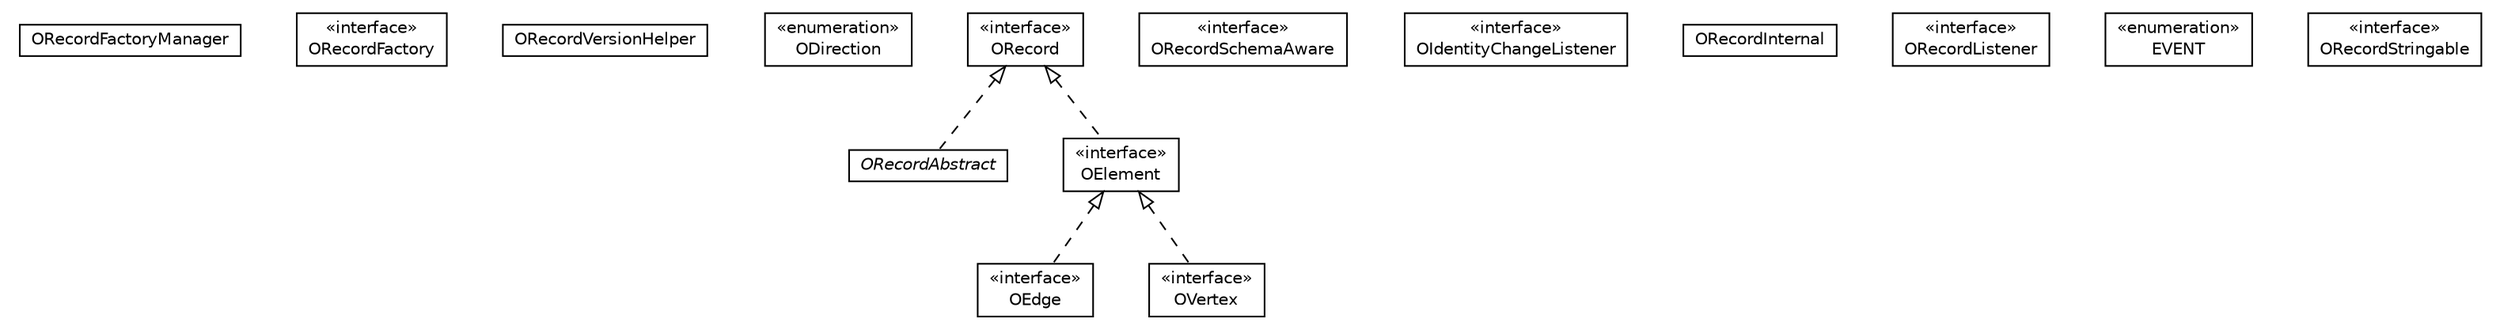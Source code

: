 #!/usr/local/bin/dot
#
# Class diagram 
# Generated by UMLGraph version R5_6-24-gf6e263 (http://www.umlgraph.org/)
#

digraph G {
	edge [fontname="Helvetica",fontsize=10,labelfontname="Helvetica",labelfontsize=10];
	node [fontname="Helvetica",fontsize=10,shape=plaintext];
	nodesep=0.25;
	ranksep=0.5;
	// com.orientechnologies.orient.core.record.ORecordFactoryManager
	c108567 [label=<<table title="com.orientechnologies.orient.core.record.ORecordFactoryManager" border="0" cellborder="1" cellspacing="0" cellpadding="2" port="p" href="./ORecordFactoryManager.html">
		<tr><td><table border="0" cellspacing="0" cellpadding="1">
<tr><td align="center" balign="center"> ORecordFactoryManager </td></tr>
		</table></td></tr>
		</table>>, URL="./ORecordFactoryManager.html", fontname="Helvetica", fontcolor="black", fontsize=10.0];
	// com.orientechnologies.orient.core.record.ORecordFactoryManager.ORecordFactory
	c108568 [label=<<table title="com.orientechnologies.orient.core.record.ORecordFactoryManager.ORecordFactory" border="0" cellborder="1" cellspacing="0" cellpadding="2" port="p" href="./ORecordFactoryManager.ORecordFactory.html">
		<tr><td><table border="0" cellspacing="0" cellpadding="1">
<tr><td align="center" balign="center"> &#171;interface&#187; </td></tr>
<tr><td align="center" balign="center"> ORecordFactory </td></tr>
		</table></td></tr>
		</table>>, URL="./ORecordFactoryManager.ORecordFactory.html", fontname="Helvetica", fontcolor="black", fontsize=10.0];
	// com.orientechnologies.orient.core.record.ORecordVersionHelper
	c108569 [label=<<table title="com.orientechnologies.orient.core.record.ORecordVersionHelper" border="0" cellborder="1" cellspacing="0" cellpadding="2" port="p" href="./ORecordVersionHelper.html">
		<tr><td><table border="0" cellspacing="0" cellpadding="1">
<tr><td align="center" balign="center"> ORecordVersionHelper </td></tr>
		</table></td></tr>
		</table>>, URL="./ORecordVersionHelper.html", fontname="Helvetica", fontcolor="black", fontsize=10.0];
	// com.orientechnologies.orient.core.record.ODirection
	c108570 [label=<<table title="com.orientechnologies.orient.core.record.ODirection" border="0" cellborder="1" cellspacing="0" cellpadding="2" port="p" href="./ODirection.html">
		<tr><td><table border="0" cellspacing="0" cellpadding="1">
<tr><td align="center" balign="center"> &#171;enumeration&#187; </td></tr>
<tr><td align="center" balign="center"> ODirection </td></tr>
		</table></td></tr>
		</table>>, URL="./ODirection.html", fontname="Helvetica", fontcolor="black", fontsize=10.0];
	// com.orientechnologies.orient.core.record.OEdge
	c108571 [label=<<table title="com.orientechnologies.orient.core.record.OEdge" border="0" cellborder="1" cellspacing="0" cellpadding="2" port="p" href="./OEdge.html">
		<tr><td><table border="0" cellspacing="0" cellpadding="1">
<tr><td align="center" balign="center"> &#171;interface&#187; </td></tr>
<tr><td align="center" balign="center"> OEdge </td></tr>
		</table></td></tr>
		</table>>, URL="./OEdge.html", fontname="Helvetica", fontcolor="black", fontsize=10.0];
	// com.orientechnologies.orient.core.record.ORecordSchemaAware
	c108572 [label=<<table title="com.orientechnologies.orient.core.record.ORecordSchemaAware" border="0" cellborder="1" cellspacing="0" cellpadding="2" port="p" href="./ORecordSchemaAware.html">
		<tr><td><table border="0" cellspacing="0" cellpadding="1">
<tr><td align="center" balign="center"> &#171;interface&#187; </td></tr>
<tr><td align="center" balign="center"> ORecordSchemaAware </td></tr>
		</table></td></tr>
		</table>>, URL="./ORecordSchemaAware.html", fontname="Helvetica", fontcolor="black", fontsize=10.0];
	// com.orientechnologies.orient.core.record.OIdentityChangeListener
	c108573 [label=<<table title="com.orientechnologies.orient.core.record.OIdentityChangeListener" border="0" cellborder="1" cellspacing="0" cellpadding="2" port="p" href="./OIdentityChangeListener.html">
		<tr><td><table border="0" cellspacing="0" cellpadding="1">
<tr><td align="center" balign="center"> &#171;interface&#187; </td></tr>
<tr><td align="center" balign="center"> OIdentityChangeListener </td></tr>
		</table></td></tr>
		</table>>, URL="./OIdentityChangeListener.html", fontname="Helvetica", fontcolor="black", fontsize=10.0];
	// com.orientechnologies.orient.core.record.ORecordInternal
	c108574 [label=<<table title="com.orientechnologies.orient.core.record.ORecordInternal" border="0" cellborder="1" cellspacing="0" cellpadding="2" port="p" href="./ORecordInternal.html">
		<tr><td><table border="0" cellspacing="0" cellpadding="1">
<tr><td align="center" balign="center"> ORecordInternal </td></tr>
		</table></td></tr>
		</table>>, URL="./ORecordInternal.html", fontname="Helvetica", fontcolor="black", fontsize=10.0];
	// com.orientechnologies.orient.core.record.OVertex
	c108575 [label=<<table title="com.orientechnologies.orient.core.record.OVertex" border="0" cellborder="1" cellspacing="0" cellpadding="2" port="p" href="./OVertex.html">
		<tr><td><table border="0" cellspacing="0" cellpadding="1">
<tr><td align="center" balign="center"> &#171;interface&#187; </td></tr>
<tr><td align="center" balign="center"> OVertex </td></tr>
		</table></td></tr>
		</table>>, URL="./OVertex.html", fontname="Helvetica", fontcolor="black", fontsize=10.0];
	// com.orientechnologies.orient.core.record.ORecordAbstract
	c108576 [label=<<table title="com.orientechnologies.orient.core.record.ORecordAbstract" border="0" cellborder="1" cellspacing="0" cellpadding="2" port="p" href="./ORecordAbstract.html">
		<tr><td><table border="0" cellspacing="0" cellpadding="1">
<tr><td align="center" balign="center"><font face="Helvetica-Oblique"> ORecordAbstract </font></td></tr>
		</table></td></tr>
		</table>>, URL="./ORecordAbstract.html", fontname="Helvetica", fontcolor="black", fontsize=10.0];
	// com.orientechnologies.orient.core.record.ORecordListener
	c108577 [label=<<table title="com.orientechnologies.orient.core.record.ORecordListener" border="0" cellborder="1" cellspacing="0" cellpadding="2" port="p" href="./ORecordListener.html">
		<tr><td><table border="0" cellspacing="0" cellpadding="1">
<tr><td align="center" balign="center"> &#171;interface&#187; </td></tr>
<tr><td align="center" balign="center"> ORecordListener </td></tr>
		</table></td></tr>
		</table>>, URL="./ORecordListener.html", fontname="Helvetica", fontcolor="black", fontsize=10.0];
	// com.orientechnologies.orient.core.record.ORecordListener.EVENT
	c108578 [label=<<table title="com.orientechnologies.orient.core.record.ORecordListener.EVENT" border="0" cellborder="1" cellspacing="0" cellpadding="2" port="p" href="./ORecordListener.EVENT.html">
		<tr><td><table border="0" cellspacing="0" cellpadding="1">
<tr><td align="center" balign="center"> &#171;enumeration&#187; </td></tr>
<tr><td align="center" balign="center"> EVENT </td></tr>
		</table></td></tr>
		</table>>, URL="./ORecordListener.EVENT.html", fontname="Helvetica", fontcolor="black", fontsize=10.0];
	// com.orientechnologies.orient.core.record.ORecordStringable
	c108579 [label=<<table title="com.orientechnologies.orient.core.record.ORecordStringable" border="0" cellborder="1" cellspacing="0" cellpadding="2" port="p" href="./ORecordStringable.html">
		<tr><td><table border="0" cellspacing="0" cellpadding="1">
<tr><td align="center" balign="center"> &#171;interface&#187; </td></tr>
<tr><td align="center" balign="center"> ORecordStringable </td></tr>
		</table></td></tr>
		</table>>, URL="./ORecordStringable.html", fontname="Helvetica", fontcolor="black", fontsize=10.0];
	// com.orientechnologies.orient.core.record.ORecord
	c108580 [label=<<table title="com.orientechnologies.orient.core.record.ORecord" border="0" cellborder="1" cellspacing="0" cellpadding="2" port="p" href="./ORecord.html">
		<tr><td><table border="0" cellspacing="0" cellpadding="1">
<tr><td align="center" balign="center"> &#171;interface&#187; </td></tr>
<tr><td align="center" balign="center"> ORecord </td></tr>
		</table></td></tr>
		</table>>, URL="./ORecord.html", fontname="Helvetica", fontcolor="black", fontsize=10.0];
	// com.orientechnologies.orient.core.record.OElement
	c108581 [label=<<table title="com.orientechnologies.orient.core.record.OElement" border="0" cellborder="1" cellspacing="0" cellpadding="2" port="p" href="./OElement.html">
		<tr><td><table border="0" cellspacing="0" cellpadding="1">
<tr><td align="center" balign="center"> &#171;interface&#187; </td></tr>
<tr><td align="center" balign="center"> OElement </td></tr>
		</table></td></tr>
		</table>>, URL="./OElement.html", fontname="Helvetica", fontcolor="black", fontsize=10.0];
	//com.orientechnologies.orient.core.record.OEdge implements com.orientechnologies.orient.core.record.OElement
	c108581:p -> c108571:p [dir=back,arrowtail=empty,style=dashed];
	//com.orientechnologies.orient.core.record.OVertex implements com.orientechnologies.orient.core.record.OElement
	c108581:p -> c108575:p [dir=back,arrowtail=empty,style=dashed];
	//com.orientechnologies.orient.core.record.ORecordAbstract implements com.orientechnologies.orient.core.record.ORecord
	c108580:p -> c108576:p [dir=back,arrowtail=empty,style=dashed];
	//com.orientechnologies.orient.core.record.OElement implements com.orientechnologies.orient.core.record.ORecord
	c108580:p -> c108581:p [dir=back,arrowtail=empty,style=dashed];
}

